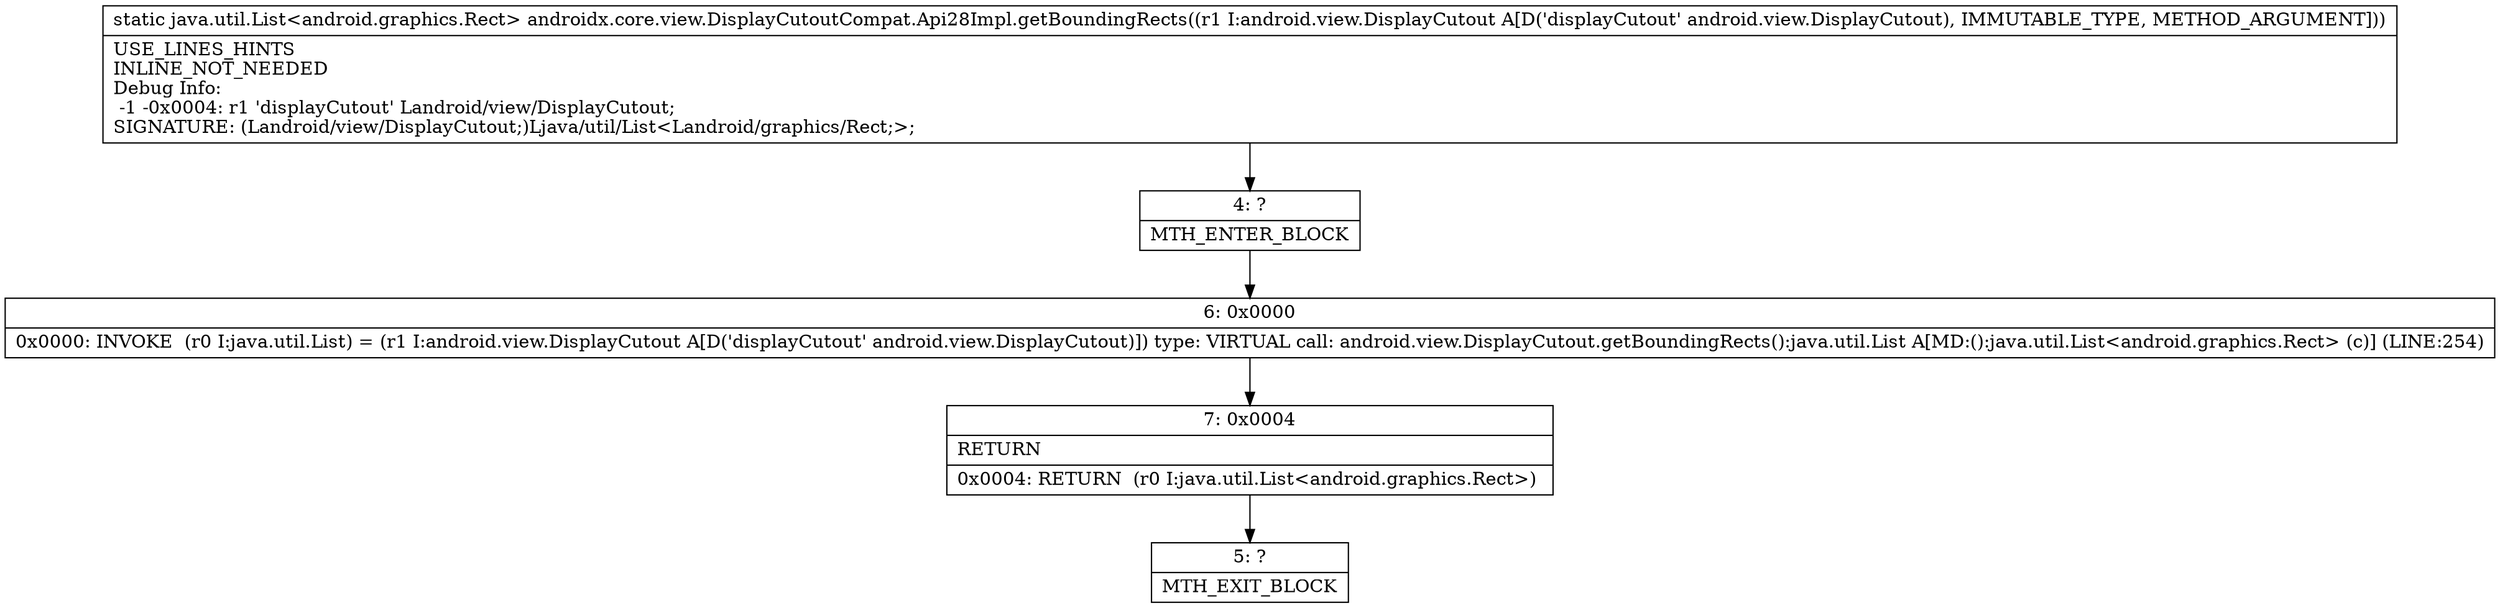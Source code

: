 digraph "CFG forandroidx.core.view.DisplayCutoutCompat.Api28Impl.getBoundingRects(Landroid\/view\/DisplayCutout;)Ljava\/util\/List;" {
Node_4 [shape=record,label="{4\:\ ?|MTH_ENTER_BLOCK\l}"];
Node_6 [shape=record,label="{6\:\ 0x0000|0x0000: INVOKE  (r0 I:java.util.List) = (r1 I:android.view.DisplayCutout A[D('displayCutout' android.view.DisplayCutout)]) type: VIRTUAL call: android.view.DisplayCutout.getBoundingRects():java.util.List A[MD:():java.util.List\<android.graphics.Rect\> (c)] (LINE:254)\l}"];
Node_7 [shape=record,label="{7\:\ 0x0004|RETURN\l|0x0004: RETURN  (r0 I:java.util.List\<android.graphics.Rect\>) \l}"];
Node_5 [shape=record,label="{5\:\ ?|MTH_EXIT_BLOCK\l}"];
MethodNode[shape=record,label="{static java.util.List\<android.graphics.Rect\> androidx.core.view.DisplayCutoutCompat.Api28Impl.getBoundingRects((r1 I:android.view.DisplayCutout A[D('displayCutout' android.view.DisplayCutout), IMMUTABLE_TYPE, METHOD_ARGUMENT]))  | USE_LINES_HINTS\lINLINE_NOT_NEEDED\lDebug Info:\l  \-1 \-0x0004: r1 'displayCutout' Landroid\/view\/DisplayCutout;\lSIGNATURE: (Landroid\/view\/DisplayCutout;)Ljava\/util\/List\<Landroid\/graphics\/Rect;\>;\l}"];
MethodNode -> Node_4;Node_4 -> Node_6;
Node_6 -> Node_7;
Node_7 -> Node_5;
}

